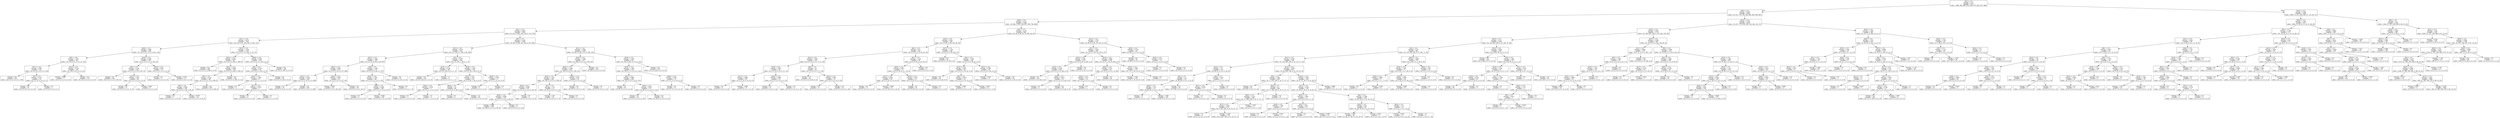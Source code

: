 digraph Tree {
node [shape=box] ;
0 [label="X[2] <= 0.5\nentropy = 3.17\nsamples = 8770\nvalue = [990, 983, 985, 979, 1000, 973, 945, 947, 968]"] ;
1 [label="X[8] <= 0.5\nentropy = 2.958\nsamples = 6384\nvalue = [0, 911, 774, 759, 362, 946, 826, 909, 897]"] ;
0 -> 1 [labeldistance=2.5, labelangle=45, headlabel="True"] ;
2 [label="X[20] <= 0.5\nentropy = 2.707\nsamples = 4384\nvalue = [0, 694, 0, 561, 194, 807, 500, 768, 860]"] ;
1 -> 2 ;
3 [label="X[1] <= 0.5\nentropy = 2.456\nsamples = 3491\nvalue = [0, 614, 0, 492, 144, 729, 0, 719, 793]"] ;
2 -> 3 ;
4 [label="X[17] <= 0.5\nentropy = 2.075\nsamples = 1551\nvalue = [0, 123, 0, 51, 124, 591, 0, 552, 110]"] ;
3 -> 4 ;
5 [label="X[23] <= 0.5\nentropy = 1.926\nsamples = 538\nvalue = [0, 123, 0, 51, 13, 0, 0, 241, 110]"] ;
4 -> 5 ;
6 [label="X[5] <= 0.5\nentropy = 1.553\nsamples = 281\nvalue = [0, 118, 0, 51, 2, 0, 0, 0, 110]"] ;
5 -> 6 ;
7 [label="X[11] <= 0.5\nentropy = 0.901\nsamples = 161\nvalue = [0, 0, 0, 51, 0, 0, 0, 0, 110]"] ;
6 -> 7 ;
8 [label="entropy = 0.0\nsamples = 109\nvalue = [0, 0, 0, 0, 0, 0, 0, 0, 109]"] ;
7 -> 8 ;
9 [label="X[3] <= 0.5\nentropy = 0.137\nsamples = 52\nvalue = [0, 0, 0, 51, 0, 0, 0, 0, 1]"] ;
7 -> 9 ;
10 [label="entropy = 0.0\nsamples = 51\nvalue = [0, 0, 0, 51, 0, 0, 0, 0, 0]"] ;
9 -> 10 ;
11 [label="entropy = 0.0\nsamples = 1\nvalue = [0, 0, 0, 0, 0, 0, 0, 0, 1]"] ;
9 -> 11 ;
12 [label="X[13] <= 0.5\nentropy = 0.122\nsamples = 120\nvalue = [0, 118, 0, 0, 2, 0, 0, 0, 0]"] ;
6 -> 12 ;
13 [label="entropy = 0.863\nsamples = 7\nvalue = [0, 5, 0, 0, 2, 0, 0, 0, 0]"] ;
12 -> 13 ;
14 [label="entropy = 0.0\nsamples = 113\nvalue = [0, 113, 0, 0, 0, 0, 0, 0, 0]"] ;
12 -> 14 ;
15 [label="X[14] <= 0.5\nentropy = 0.392\nsamples = 257\nvalue = [0, 5, 0, 0, 11, 0, 0, 241, 0]"] ;
5 -> 15 ;
16 [label="X[5] <= 0.5\nentropy = 0.145\nsamples = 242\nvalue = [0, 5, 0, 0, 0, 0, 0, 237, 0]"] ;
15 -> 16 ;
17 [label="entropy = 0.0\nsamples = 162\nvalue = [0, 0, 0, 0, 0, 0, 0, 162, 0]"] ;
16 -> 17 ;
18 [label="X[13] <= 0.5\nentropy = 0.337\nsamples = 80\nvalue = [0, 5, 0, 0, 0, 0, 0, 75, 0]"] ;
16 -> 18 ;
19 [label="entropy = 0.0\nsamples = 71\nvalue = [0, 0, 0, 0, 0, 0, 0, 71, 0]"] ;
18 -> 19 ;
20 [label="entropy = 0.991\nsamples = 9\nvalue = [0, 5, 0, 0, 0, 0, 0, 4, 0]"] ;
18 -> 20 ;
21 [label="X[15] <= 0.5\nentropy = 0.837\nsamples = 15\nvalue = [0, 0, 0, 0, 11, 0, 0, 4, 0]"] ;
15 -> 21 ;
22 [label="entropy = 0.0\nsamples = 3\nvalue = [0, 0, 0, 0, 3, 0, 0, 0, 0]"] ;
21 -> 22 ;
23 [label="entropy = 0.918\nsamples = 12\nvalue = [0, 0, 0, 0, 8, 0, 0, 4, 0]"] ;
21 -> 23 ;
24 [label="X[14] <= 0.5\nentropy = 1.326\nsamples = 1013\nvalue = [0, 0, 0, 0, 111, 591, 0, 311, 0]"] ;
4 -> 24 ;
25 [label="X[19] <= 0.5\nentropy = 0.938\nsamples = 871\nvalue = [0, 0, 0, 0, 0, 562, 0, 309, 0]"] ;
24 -> 25 ;
26 [label="entropy = 0.0\nsamples = 299\nvalue = [0, 0, 0, 0, 0, 299, 0, 0, 0]"] ;
25 -> 26 ;
27 [label="X[21] <= 0.5\nentropy = 0.995\nsamples = 572\nvalue = [0, 0, 0, 0, 0, 263, 0, 309, 0]"] ;
25 -> 27 ;
28 [label="X[6] <= 0.5\nentropy = 0.725\nsamples = 387\nvalue = [0, 0, 0, 0, 0, 78, 0, 309, 0]"] ;
27 -> 28 ;
29 [label="X[5] <= 0.5\nentropy = 0.965\nsamples = 128\nvalue = [0, 0, 0, 0, 0, 78, 0, 50, 0]"] ;
28 -> 29 ;
30 [label="entropy = 0.0\nsamples = 7\nvalue = [0, 0, 0, 0, 0, 7, 0, 0, 0]"] ;
29 -> 30 ;
31 [label="entropy = 0.978\nsamples = 121\nvalue = [0, 0, 0, 0, 0, 71, 0, 50, 0]"] ;
29 -> 31 ;
32 [label="entropy = 0.0\nsamples = 259\nvalue = [0, 0, 0, 0, 0, 0, 0, 259, 0]"] ;
28 -> 32 ;
33 [label="entropy = 0.0\nsamples = 185\nvalue = [0, 0, 0, 0, 0, 185, 0, 0, 0]"] ;
27 -> 33 ;
34 [label="X[26] <= 0.5\nentropy = 0.832\nsamples = 142\nvalue = [0, 0, 0, 0, 111, 29, 0, 2, 0]"] ;
24 -> 34 ;
35 [label="X[5] <= 0.5\nentropy = 0.745\nsamples = 34\nvalue = [0, 0, 0, 0, 3, 29, 0, 2, 0]"] ;
34 -> 35 ;
36 [label="X[19] <= 0.5\nentropy = 1.459\nsamples = 6\nvalue = [0, 0, 0, 0, 3, 1, 0, 2, 0]"] ;
35 -> 36 ;
37 [label="entropy = 0.0\nsamples = 3\nvalue = [0, 0, 0, 0, 3, 0, 0, 0, 0]"] ;
36 -> 37 ;
38 [label="X[21] <= 0.5\nentropy = 0.918\nsamples = 3\nvalue = [0, 0, 0, 0, 0, 1, 0, 2, 0]"] ;
36 -> 38 ;
39 [label="entropy = 0.0\nsamples = 2\nvalue = [0, 0, 0, 0, 0, 0, 0, 2, 0]"] ;
38 -> 39 ;
40 [label="entropy = 0.0\nsamples = 1\nvalue = [0, 0, 0, 0, 0, 1, 0, 0, 0]"] ;
38 -> 40 ;
41 [label="entropy = 0.0\nsamples = 28\nvalue = [0, 0, 0, 0, 0, 28, 0, 0, 0]"] ;
35 -> 41 ;
42 [label="entropy = 0.0\nsamples = 108\nvalue = [0, 0, 0, 0, 108, 0, 0, 0, 0]"] ;
34 -> 42 ;
43 [label="X[5] <= 0.5\nentropy = 2.162\nsamples = 1940\nvalue = [0, 491, 0, 441, 20, 138, 0, 167, 683]"] ;
3 -> 43 ;
44 [label="X[11] <= 0.5\nentropy = 1.618\nsamples = 912\nvalue = [0, 0, 0, 154, 11, 138, 0, 59, 550]"] ;
43 -> 44 ;
45 [label="X[17] <= 0.5\nentropy = 1.044\nsamples = 704\nvalue = [0, 0, 0, 0, 10, 89, 0, 58, 547]"] ;
44 -> 45 ;
46 [label="X[23] <= 0.5\nentropy = 0.627\nsamples = 527\nvalue = [0, 0, 0, 0, 10, 0, 0, 57, 460]"] ;
45 -> 46 ;
47 [label="X[12] <= 0.5\nentropy = 0.158\nsamples = 436\nvalue = [0, 0, 0, 0, 10, 0, 0, 0, 426]"] ;
46 -> 47 ;
48 [label="entropy = 0.0\nsamples = 10\nvalue = [0, 0, 0, 0, 10, 0, 0, 0, 0]"] ;
47 -> 48 ;
49 [label="entropy = 0.0\nsamples = 426\nvalue = [0, 0, 0, 0, 0, 0, 0, 0, 426]"] ;
47 -> 49 ;
50 [label="X[24] <= 0.5\nentropy = 0.953\nsamples = 91\nvalue = [0, 0, 0, 0, 0, 0, 0, 57, 34]"] ;
46 -> 50 ;
51 [label="entropy = 0.995\nsamples = 63\nvalue = [0, 0, 0, 0, 0, 0, 0, 29, 34]"] ;
50 -> 51 ;
52 [label="entropy = 0.0\nsamples = 28\nvalue = [0, 0, 0, 0, 0, 0, 0, 28, 0]"] ;
50 -> 52 ;
53 [label="X[9] <= 0.5\nentropy = 1.045\nsamples = 177\nvalue = [0, 0, 0, 0, 0, 89, 0, 1, 87]"] ;
45 -> 53 ;
54 [label="X[23] <= 0.5\nentropy = 1.043\nsamples = 161\nvalue = [0, 0, 0, 0, 0, 73, 0, 1, 87]"] ;
53 -> 54 ;
55 [label="X[26] <= 0.5\nentropy = 0.994\nsamples = 160\nvalue = [0, 0, 0, 0, 0, 73, 0, 0, 87]"] ;
54 -> 55 ;
56 [label="entropy = 0.0\nsamples = 2\nvalue = [0, 0, 0, 0, 0, 2, 0, 0, 0]"] ;
55 -> 56 ;
57 [label="entropy = 0.993\nsamples = 158\nvalue = [0, 0, 0, 0, 0, 71, 0, 0, 87]"] ;
55 -> 57 ;
58 [label="entropy = 0.0\nsamples = 1\nvalue = [0, 0, 0, 0, 0, 0, 0, 1, 0]"] ;
54 -> 58 ;
59 [label="entropy = 0.0\nsamples = 16\nvalue = [0, 0, 0, 0, 0, 16, 0, 0, 0]"] ;
53 -> 59 ;
60 [label="X[7] <= 0.5\nentropy = 0.975\nsamples = 208\nvalue = [0, 0, 0, 154, 1, 49, 0, 1, 3]"] ;
44 -> 60 ;
61 [label="X[15] <= 0.5\nentropy = 0.154\nsamples = 106\nvalue = [0, 0, 0, 104, 0, 0, 0, 1, 1]"] ;
60 -> 61 ;
62 [label="entropy = 0.0\nsamples = 104\nvalue = [0, 0, 0, 104, 0, 0, 0, 0, 0]"] ;
61 -> 62 ;
63 [label="entropy = 1.0\nsamples = 2\nvalue = [0, 0, 0, 0, 0, 0, 0, 1, 1]"] ;
61 -> 63 ;
64 [label="X[16] <= 0.5\nentropy = 1.189\nsamples = 102\nvalue = [0, 0, 0, 50, 1, 49, 0, 0, 2]"] ;
60 -> 64 ;
65 [label="X[12] <= 0.5\nentropy = 1.071\nsamples = 99\nvalue = [0, 0, 0, 49, 1, 49, 0, 0, 0]"] ;
64 -> 65 ;
66 [label="X[22] <= 0.5\nentropy = 0.918\nsamples = 3\nvalue = [0, 0, 0, 2, 1, 0, 0, 0, 0]"] ;
65 -> 66 ;
67 [label="entropy = 0.0\nsamples = 1\nvalue = [0, 0, 0, 1, 0, 0, 0, 0, 0]"] ;
66 -> 67 ;
68 [label="entropy = 1.0\nsamples = 2\nvalue = [0, 0, 0, 1, 1, 0, 0, 0, 0]"] ;
66 -> 68 ;
69 [label="X[26] <= 0.5\nentropy = 1.0\nsamples = 96\nvalue = [0, 0, 0, 47, 0, 49, 0, 0, 0]"] ;
65 -> 69 ;
70 [label="entropy = 0.0\nsamples = 2\nvalue = [0, 0, 0, 0, 0, 2, 0, 0, 0]"] ;
69 -> 70 ;
71 [label="entropy = 1.0\nsamples = 94\nvalue = [0, 0, 0, 47, 0, 47, 0, 0, 0]"] ;
69 -> 71 ;
72 [label="X[24] <= 0.5\nentropy = 0.918\nsamples = 3\nvalue = [0, 0, 0, 1, 0, 0, 0, 0, 2]"] ;
64 -> 72 ;
73 [label="entropy = 0.0\nsamples = 2\nvalue = [0, 0, 0, 0, 0, 0, 0, 0, 2]"] ;
72 -> 73 ;
74 [label="entropy = 0.0\nsamples = 1\nvalue = [0, 0, 0, 1, 0, 0, 0, 0, 0]"] ;
72 -> 74 ;
75 [label="X[11] <= 0.5\nentropy = 1.806\nsamples = 1028\nvalue = [0, 491, 0, 287, 9, 0, 0, 108, 133]"] ;
43 -> 75 ;
76 [label="X[18] <= 0.5\nentropy = 1.059\nsamples = 477\nvalue = [0, 348, 0, 0, 9, 0, 0, 108, 12]"] ;
75 -> 76 ;
77 [label="X[22] <= 0.5\nentropy = 1.399\nsamples = 259\nvalue = [0, 130, 0, 0, 9, 0, 0, 108, 12]"] ;
76 -> 77 ;
78 [label="X[14] <= 0.5\nentropy = 1.187\nsamples = 243\nvalue = [0, 126, 0, 0, 9, 0, 0, 108, 0]"] ;
77 -> 78 ;
79 [label="X[25] <= 0.5\nentropy = 0.998\nsamples = 212\nvalue = [0, 111, 0, 0, 0, 0, 0, 101, 0]"] ;
78 -> 79 ;
80 [label="X[24] <= 0.5\nentropy = 0.998\nsamples = 210\nvalue = [0, 111, 0, 0, 0, 0, 0, 99, 0]"] ;
79 -> 80 ;
81 [label="entropy = 0.998\nsamples = 208\nvalue = [0, 109, 0, 0, 0, 0, 0, 99, 0]"] ;
80 -> 81 ;
82 [label="entropy = 0.0\nsamples = 2\nvalue = [0, 2, 0, 0, 0, 0, 0, 0, 0]"] ;
80 -> 82 ;
83 [label="entropy = 0.0\nsamples = 2\nvalue = [0, 0, 0, 0, 0, 0, 0, 2, 0]"] ;
79 -> 83 ;
84 [label="X[7] <= 0.5\nentropy = 1.51\nsamples = 31\nvalue = [0, 15, 0, 0, 9, 0, 0, 7, 0]"] ;
78 -> 84 ;
85 [label="entropy = 1.55\nsamples = 28\nvalue = [0, 12, 0, 0, 9, 0, 0, 7, 0]"] ;
84 -> 85 ;
86 [label="entropy = 0.0\nsamples = 3\nvalue = [0, 3, 0, 0, 0, 0, 0, 0, 0]"] ;
84 -> 86 ;
87 [label="X[24] <= 0.5\nentropy = 0.811\nsamples = 16\nvalue = [0, 4, 0, 0, 0, 0, 0, 0, 12]"] ;
77 -> 87 ;
88 [label="entropy = 0.0\nsamples = 12\nvalue = [0, 0, 0, 0, 0, 0, 0, 0, 12]"] ;
87 -> 88 ;
89 [label="entropy = 0.0\nsamples = 4\nvalue = [0, 4, 0, 0, 0, 0, 0, 0, 0]"] ;
87 -> 89 ;
90 [label="entropy = 0.0\nsamples = 218\nvalue = [0, 218, 0, 0, 0, 0, 0, 0, 0]"] ;
76 -> 90 ;
91 [label="X[19] <= 0.5\nentropy = 1.475\nsamples = 551\nvalue = [0, 143, 0, 287, 0, 0, 0, 0, 121]"] ;
75 -> 91 ;
92 [label="X[16] <= 0.5\nentropy = 1.529\nsamples = 335\nvalue = [0, 143, 0, 71, 0, 0, 0, 0, 121]"] ;
91 -> 92 ;
93 [label="X[6] <= 0.5\nentropy = 0.996\nsamples = 262\nvalue = [0, 141, 0, 0, 0, 0, 0, 0, 121]"] ;
92 -> 93 ;
94 [label="entropy = 0.0\nsamples = 91\nvalue = [0, 91, 0, 0, 0, 0, 0, 0, 0]"] ;
93 -> 94 ;
95 [label="X[24] <= 0.5\nentropy = 0.872\nsamples = 171\nvalue = [0, 50, 0, 0, 0, 0, 0, 0, 121]"] ;
93 -> 95 ;
96 [label="entropy = 0.0\nsamples = 121\nvalue = [0, 0, 0, 0, 0, 0, 0, 0, 121]"] ;
95 -> 96 ;
97 [label="entropy = 0.0\nsamples = 50\nvalue = [0, 50, 0, 0, 0, 0, 0, 0, 0]"] ;
95 -> 97 ;
98 [label="X[26] <= 0.5\nentropy = 0.181\nsamples = 73\nvalue = [0, 2, 0, 71, 0, 0, 0, 0, 0]"] ;
92 -> 98 ;
99 [label="entropy = 0.0\nsamples = 71\nvalue = [0, 0, 0, 71, 0, 0, 0, 0, 0]"] ;
98 -> 99 ;
100 [label="entropy = 0.0\nsamples = 2\nvalue = [0, 2, 0, 0, 0, 0, 0, 0, 0]"] ;
98 -> 100 ;
101 [label="entropy = 0.0\nsamples = 216\nvalue = [0, 0, 0, 216, 0, 0, 0, 0, 0]"] ;
91 -> 101 ;
102 [label="X[5] <= 0.5\nentropy = 2.116\nsamples = 893\nvalue = [0, 80, 0, 69, 50, 78, 500, 49, 67]"] ;
2 -> 102 ;
103 [label="X[10] <= 0.5\nentropy = 2.001\nsamples = 383\nvalue = [0, 0, 0, 67, 0, 68, 182, 36, 30]"] ;
102 -> 103 ;
104 [label="X[4] <= 0.5\nentropy = 2.07\nsamples = 223\nvalue = [0, 0, 0, 67, 0, 13, 83, 30, 30]"] ;
103 -> 104 ;
105 [label="X[13] <= 0.5\nentropy = 1.853\nsamples = 143\nvalue = [0, 0, 0, 12, 0, 13, 77, 11, 30]"] ;
104 -> 105 ;
106 [label="X[16] <= 0.5\nentropy = 1.997\nsamples = 48\nvalue = [0, 0, 0, 12, 0, 13, 0, 11, 12]"] ;
105 -> 106 ;
107 [label="X[11] <= 0.5\nentropy = 0.999\nsamples = 25\nvalue = [0, 0, 0, 12, 0, 13, 0, 0, 0]"] ;
106 -> 107 ;
108 [label="entropy = 0.0\nsamples = 6\nvalue = [0, 0, 0, 0, 0, 6, 0, 0, 0]"] ;
107 -> 108 ;
109 [label="entropy = 0.949\nsamples = 19\nvalue = [0, 0, 0, 12, 0, 7, 0, 0, 0]"] ;
107 -> 109 ;
110 [label="X[23] <= 0.5\nentropy = 0.999\nsamples = 23\nvalue = [0, 0, 0, 0, 0, 0, 0, 11, 12]"] ;
106 -> 110 ;
111 [label="entropy = 0.0\nsamples = 12\nvalue = [0, 0, 0, 0, 0, 0, 0, 0, 12]"] ;
110 -> 111 ;
112 [label="entropy = 0.0\nsamples = 11\nvalue = [0, 0, 0, 0, 0, 0, 0, 11, 0]"] ;
110 -> 112 ;
113 [label="X[6] <= 0.5\nentropy = 0.7\nsamples = 95\nvalue = [0, 0, 0, 0, 0, 0, 77, 0, 18]"] ;
105 -> 113 ;
114 [label="entropy = 0.0\nsamples = 64\nvalue = [0, 0, 0, 0, 0, 0, 64, 0, 0]"] ;
113 -> 114 ;
115 [label="X[23] <= 0.5\nentropy = 0.981\nsamples = 31\nvalue = [0, 0, 0, 0, 0, 0, 13, 0, 18]"] ;
113 -> 115 ;
116 [label="entropy = 0.0\nsamples = 13\nvalue = [0, 0, 0, 0, 0, 0, 13, 0, 0]"] ;
115 -> 116 ;
117 [label="entropy = 0.0\nsamples = 18\nvalue = [0, 0, 0, 0, 0, 0, 0, 0, 18]"] ;
115 -> 117 ;
118 [label="X[1] <= 0.5\nentropy = 1.144\nsamples = 80\nvalue = [0, 0, 0, 55, 0, 0, 6, 19, 0]"] ;
104 -> 118 ;
119 [label="X[25] <= 0.5\nentropy = 0.913\nsamples = 75\nvalue = [0, 0, 0, 55, 0, 0, 1, 19, 0]"] ;
118 -> 119 ;
120 [label="X[17] <= 0.5\nentropy = 0.936\nsamples = 54\nvalue = [0, 0, 0, 35, 0, 0, 0, 19, 0]"] ;
119 -> 120 ;
121 [label="entropy = 0.0\nsamples = 13\nvalue = [0, 0, 0, 13, 0, 0, 0, 0, 0]"] ;
120 -> 121 ;
122 [label="entropy = 0.996\nsamples = 41\nvalue = [0, 0, 0, 22, 0, 0, 0, 19, 0]"] ;
120 -> 122 ;
123 [label="X[14] <= 0.5\nentropy = 0.276\nsamples = 21\nvalue = [0, 0, 0, 20, 0, 0, 1, 0, 0]"] ;
119 -> 123 ;
124 [label="entropy = 0.0\nsamples = 20\nvalue = [0, 0, 0, 20, 0, 0, 0, 0, 0]"] ;
123 -> 124 ;
125 [label="entropy = 0.0\nsamples = 1\nvalue = [0, 0, 0, 0, 0, 0, 1, 0, 0]"] ;
123 -> 125 ;
126 [label="entropy = 0.0\nsamples = 5\nvalue = [0, 0, 0, 0, 0, 0, 5, 0, 0]"] ;
118 -> 126 ;
127 [label="X[17] <= 0.5\nentropy = 1.136\nsamples = 160\nvalue = [0, 0, 0, 0, 0, 55, 99, 6, 0]"] ;
103 -> 127 ;
128 [label="entropy = 0.0\nsamples = 58\nvalue = [0, 0, 0, 0, 0, 0, 58, 0, 0]"] ;
127 -> 128 ;
129 [label="X[4] <= 0.5\nentropy = 1.249\nsamples = 102\nvalue = [0, 0, 0, 0, 0, 55, 41, 6, 0]"] ;
127 -> 129 ;
130 [label="X[13] <= 0.5\nentropy = 0.901\nsamples = 60\nvalue = [0, 0, 0, 0, 0, 19, 41, 0, 0]"] ;
129 -> 130 ;
131 [label="entropy = 0.0\nsamples = 28\nvalue = [0, 0, 0, 0, 0, 0, 28, 0, 0]"] ;
130 -> 131 ;
132 [label="X[6] <= 0.5\nentropy = 0.974\nsamples = 32\nvalue = [0, 0, 0, 0, 0, 19, 13, 0, 0]"] ;
130 -> 132 ;
133 [label="entropy = 0.994\nsamples = 11\nvalue = [0, 0, 0, 0, 0, 5, 6, 0, 0]"] ;
132 -> 133 ;
134 [label="entropy = 0.918\nsamples = 21\nvalue = [0, 0, 0, 0, 0, 14, 7, 0, 0]"] ;
132 -> 134 ;
135 [label="X[21] <= 0.5\nentropy = 0.592\nsamples = 42\nvalue = [0, 0, 0, 0, 0, 36, 0, 6, 0]"] ;
129 -> 135 ;
136 [label="entropy = 0.937\nsamples = 17\nvalue = [0, 0, 0, 0, 0, 11, 0, 6, 0]"] ;
135 -> 136 ;
137 [label="entropy = 0.0\nsamples = 25\nvalue = [0, 0, 0, 0, 0, 25, 0, 0, 0]"] ;
135 -> 137 ;
138 [label="X[12] <= 0.5\nentropy = 1.725\nsamples = 510\nvalue = [0, 80, 0, 2, 50, 10, 318, 13, 37]"] ;
102 -> 138 ;
139 [label="X[1] <= 0.5\nentropy = 1.295\nsamples = 430\nvalue = [0, 14, 0, 1, 50, 10, 318, 0, 37]"] ;
138 -> 139 ;
140 [label="X[16] <= 0.5\nentropy = 0.381\nsamples = 270\nvalue = [0, 0, 0, 0, 20, 0, 250, 0, 0]"] ;
139 -> 140 ;
141 [label="X[14] <= 0.5\nentropy = 0.139\nsamples = 255\nvalue = [0, 0, 0, 0, 5, 0, 250, 0, 0]"] ;
140 -> 141 ;
142 [label="entropy = 0.0\nsamples = 222\nvalue = [0, 0, 0, 0, 0, 0, 222, 0, 0]"] ;
141 -> 142 ;
143 [label="X[25] <= 0.5\nentropy = 0.614\nsamples = 33\nvalue = [0, 0, 0, 0, 5, 0, 28, 0, 0]"] ;
141 -> 143 ;
144 [label="entropy = 0.0\nsamples = 5\nvalue = [0, 0, 0, 0, 5, 0, 0, 0, 0]"] ;
143 -> 144 ;
145 [label="entropy = 0.0\nsamples = 28\nvalue = [0, 0, 0, 0, 0, 0, 28, 0, 0]"] ;
143 -> 145 ;
146 [label="entropy = 0.0\nsamples = 15\nvalue = [0, 0, 0, 0, 15, 0, 0, 0, 0]"] ;
140 -> 146 ;
147 [label="X[14] <= 0.5\nentropy = 2.069\nsamples = 160\nvalue = [0, 14, 0, 1, 30, 10, 68, 0, 37]"] ;
139 -> 147 ;
148 [label="X[26] <= 0.5\nentropy = 1.031\nsamples = 43\nvalue = [0, 13, 0, 0, 0, 0, 1, 0, 29]"] ;
147 -> 148 ;
149 [label="X[22] <= 0.5\nentropy = 0.371\nsamples = 14\nvalue = [0, 13, 0, 0, 0, 0, 1, 0, 0]"] ;
148 -> 149 ;
150 [label="entropy = 0.0\nsamples = 1\nvalue = [0, 0, 0, 0, 0, 0, 1, 0, 0]"] ;
149 -> 150 ;
151 [label="entropy = 0.0\nsamples = 13\nvalue = [0, 13, 0, 0, 0, 0, 0, 0, 0]"] ;
149 -> 151 ;
152 [label="entropy = 0.0\nsamples = 29\nvalue = [0, 0, 0, 0, 0, 0, 0, 0, 29]"] ;
148 -> 152 ;
153 [label="X[15] <= 0.5\nentropy = 1.649\nsamples = 117\nvalue = [0, 1, 0, 1, 30, 10, 67, 0, 8]"] ;
147 -> 153 ;
154 [label="entropy = 1.592\nsamples = 116\nvalue = [0, 0, 0, 1, 30, 10, 67, 0, 8]"] ;
153 -> 154 ;
155 [label="entropy = 0.0\nsamples = 1\nvalue = [0, 1, 0, 0, 0, 0, 0, 0, 0]"] ;
153 -> 155 ;
156 [label="X[25] <= 0.5\nentropy = 0.734\nsamples = 80\nvalue = [0, 66, 0, 1, 0, 0, 0, 13, 0]"] ;
138 -> 156 ;
157 [label="entropy = 0.0\nsamples = 66\nvalue = [0, 66, 0, 0, 0, 0, 0, 0, 0]"] ;
156 -> 157 ;
158 [label="X[10] <= 0.5\nentropy = 0.371\nsamples = 14\nvalue = [0, 0, 0, 1, 0, 0, 0, 13, 0]"] ;
156 -> 158 ;
159 [label="entropy = 0.0\nsamples = 1\nvalue = [0, 0, 0, 1, 0, 0, 0, 0, 0]"] ;
158 -> 159 ;
160 [label="entropy = 0.0\nsamples = 13\nvalue = [0, 0, 0, 0, 0, 0, 0, 13, 0]"] ;
158 -> 160 ;
161 [label="X[14] <= 0.5\nentropy = 2.578\nsamples = 2000\nvalue = [0, 217, 774, 198, 168, 139, 326, 141, 37]"] ;
1 -> 161 ;
162 [label="X[10] <= 0.5\nentropy = 2.391\nsamples = 1715\nvalue = [0, 198, 697, 190, 0, 135, 320, 139, 36]"] ;
161 -> 162 ;
163 [label="X[19] <= 0.5\nentropy = 2.117\nsamples = 1226\nvalue = [0, 122, 623, 190, 0, 19, 162, 74, 36]"] ;
162 -> 163 ;
164 [label="X[3] <= 0.5\nentropy = 2.39\nsamples = 861\nvalue = [0, 118, 320, 140, 0, 15, 162, 71, 35]"] ;
163 -> 164 ;
165 [label="X[11] <= 0.5\nentropy = 2.316\nsamples = 766\nvalue = [0, 118, 300, 138, 0, 14, 113, 71, 12]"] ;
164 -> 165 ;
166 [label="X[13] <= 0.5\nentropy = 1.77\nsamples = 154\nvalue = [0, 60, 61, 0, 0, 0, 3, 24, 6]"] ;
165 -> 166 ;
167 [label="X[4] <= 0.5\nentropy = 1.5\nsamples = 137\nvalue = [0, 60, 60, 0, 0, 0, 3, 14, 0]"] ;
166 -> 167 ;
168 [label="X[26] <= 0.5\nentropy = 1.52\nsamples = 111\nvalue = [0, 60, 34, 0, 0, 0, 3, 14, 0]"] ;
167 -> 168 ;
169 [label="entropy = 1.0\nsamples = 2\nvalue = [0, 0, 1, 0, 0, 0, 0, 1, 0]"] ;
168 -> 169 ;
170 [label="entropy = 1.505\nsamples = 109\nvalue = [0, 60, 33, 0, 0, 0, 3, 13, 0]"] ;
168 -> 170 ;
171 [label="entropy = 0.0\nsamples = 26\nvalue = [0, 0, 26, 0, 0, 0, 0, 0, 0]"] ;
167 -> 171 ;
172 [label="X[5] <= 0.5\nentropy = 1.221\nsamples = 17\nvalue = [0, 0, 1, 0, 0, 0, 0, 10, 6]"] ;
166 -> 172 ;
173 [label="X[17] <= 0.5\nentropy = 0.439\nsamples = 11\nvalue = [0, 0, 1, 0, 0, 0, 0, 10, 0]"] ;
172 -> 173 ;
174 [label="entropy = 1.0\nsamples = 2\nvalue = [0, 0, 1, 0, 0, 0, 0, 1, 0]"] ;
173 -> 174 ;
175 [label="entropy = 0.0\nsamples = 9\nvalue = [0, 0, 0, 0, 0, 0, 0, 9, 0]"] ;
173 -> 175 ;
176 [label="entropy = 0.0\nsamples = 6\nvalue = [0, 0, 0, 0, 0, 0, 0, 0, 6]"] ;
172 -> 176 ;
177 [label="X[13] <= 0.5\nentropy = 2.256\nsamples = 612\nvalue = [0, 58, 239, 138, 0, 14, 110, 47, 6]"] ;
165 -> 177 ;
178 [label="X[5] <= 0.5\nentropy = 1.991\nsamples = 450\nvalue = [0, 11, 212, 108, 0, 14, 77, 27, 1]"] ;
177 -> 178 ;
179 [label="entropy = 0.0\nsamples = 54\nvalue = [0, 0, 54, 0, 0, 0, 0, 0, 0]"] ;
178 -> 179 ;
180 [label="X[22] <= 0.5\nentropy = 2.1\nsamples = 396\nvalue = [0, 11, 158, 108, 0, 14, 77, 27, 1]"] ;
178 -> 180 ;
181 [label="X[25] <= 0.5\nentropy = 2.123\nsamples = 384\nvalue = [0, 11, 146, 108, 0, 14, 77, 27, 1]"] ;
180 -> 181 ;
182 [label="X[17] <= 0.5\nentropy = 2.109\nsamples = 378\nvalue = [0, 9, 145, 106, 0, 14, 76, 27, 1]"] ;
181 -> 182 ;
183 [label="entropy = 0.0\nsamples = 2\nvalue = [0, 0, 0, 0, 0, 0, 2, 0, 0]"] ;
182 -> 183 ;
184 [label="entropy = 2.108\nsamples = 376\nvalue = [0, 9, 145, 106, 0, 14, 74, 27, 1]"] ;
182 -> 184 ;
185 [label="entropy = 1.918\nsamples = 6\nvalue = [0, 2, 1, 2, 0, 0, 1, 0, 0]"] ;
181 -> 185 ;
186 [label="entropy = 0.0\nsamples = 12\nvalue = [0, 0, 12, 0, 0, 0, 0, 0, 0]"] ;
180 -> 186 ;
187 [label="X[22] <= 0.5\nentropy = 2.394\nsamples = 162\nvalue = [0, 47, 27, 30, 0, 0, 33, 20, 5]"] ;
177 -> 187 ;
188 [label="X[17] <= 0.5\nentropy = 2.441\nsamples = 129\nvalue = [0, 29, 27, 30, 0, 0, 18, 20, 5]"] ;
187 -> 188 ;
189 [label="X[20] <= 0.5\nentropy = 1.664\nsamples = 21\nvalue = [0, 0, 8, 9, 0, 0, 0, 1, 3]"] ;
188 -> 189 ;
190 [label="X[24] <= 0.5\nentropy = 1.459\nsamples = 6\nvalue = [0, 0, 2, 0, 0, 0, 0, 1, 3]"] ;
189 -> 190 ;
191 [label="entropy = 0.0\nsamples = 3\nvalue = [0, 0, 0, 0, 0, 0, 0, 0, 3]"] ;
190 -> 191 ;
192 [label="entropy = 0.918\nsamples = 3\nvalue = [0, 0, 2, 0, 0, 0, 0, 1, 0]"] ;
190 -> 192 ;
193 [label="X[5] <= 0.5\nentropy = 0.971\nsamples = 15\nvalue = [0, 0, 6, 9, 0, 0, 0, 0, 0]"] ;
189 -> 193 ;
194 [label="entropy = 0.0\nsamples = 1\nvalue = [0, 0, 0, 1, 0, 0, 0, 0, 0]"] ;
193 -> 194 ;
195 [label="entropy = 0.985\nsamples = 14\nvalue = [0, 0, 6, 8, 0, 0, 0, 0, 0]"] ;
193 -> 195 ;
196 [label="X[4] <= 0.5\nentropy = 2.388\nsamples = 108\nvalue = [0, 29, 19, 21, 0, 0, 18, 19, 2]"] ;
188 -> 196 ;
197 [label="X[25] <= 0.5\nentropy = 2.34\nsamples = 95\nvalue = [0, 29, 19, 20, 0, 0, 15, 10, 2]"] ;
196 -> 197 ;
198 [label="entropy = 2.335\nsamples = 92\nvalue = [0, 29, 17, 20, 0, 0, 14, 10, 2]"] ;
197 -> 198 ;
199 [label="entropy = 0.918\nsamples = 3\nvalue = [0, 0, 2, 0, 0, 0, 1, 0, 0]"] ;
197 -> 199 ;
200 [label="X[24] <= 0.5\nentropy = 1.14\nsamples = 13\nvalue = [0, 0, 0, 1, 0, 0, 3, 9, 0]"] ;
196 -> 200 ;
201 [label="entropy = 0.845\nsamples = 11\nvalue = [0, 0, 0, 0, 0, 0, 3, 8, 0]"] ;
200 -> 201 ;
202 [label="entropy = 1.0\nsamples = 2\nvalue = [0, 0, 0, 1, 0, 0, 0, 1, 0]"] ;
200 -> 202 ;
203 [label="entropy = 0.994\nsamples = 33\nvalue = [0, 18, 0, 0, 0, 0, 15, 0, 0]"] ;
187 -> 203 ;
204 [label="X[23] <= 0.5\nentropy = 1.648\nsamples = 95\nvalue = [0, 0, 20, 2, 0, 1, 49, 0, 23]"] ;
164 -> 204 ;
205 [label="X[16] <= 0.5\nentropy = 1.057\nsamples = 71\nvalue = [0, 0, 20, 1, 0, 1, 49, 0, 0]"] ;
204 -> 205 ;
206 [label="X[26] <= 0.5\nentropy = 0.986\nsamples = 9\nvalue = [0, 0, 0, 1, 0, 1, 7, 0, 0]"] ;
205 -> 206 ;
207 [label="entropy = 0.0\nsamples = 1\nvalue = [0, 0, 0, 0, 0, 1, 0, 0, 0]"] ;
206 -> 207 ;
208 [label="entropy = 0.544\nsamples = 8\nvalue = [0, 0, 0, 1, 0, 0, 7, 0, 0]"] ;
206 -> 208 ;
209 [label="X[24] <= 0.5\nentropy = 0.907\nsamples = 62\nvalue = [0, 0, 20, 0, 0, 0, 42, 0, 0]"] ;
205 -> 209 ;
210 [label="entropy = 0.895\nsamples = 61\nvalue = [0, 0, 19, 0, 0, 0, 42, 0, 0]"] ;
209 -> 210 ;
211 [label="entropy = 0.0\nsamples = 1\nvalue = [0, 0, 1, 0, 0, 0, 0, 0, 0]"] ;
209 -> 211 ;
212 [label="X[26] <= 0.5\nentropy = 0.25\nsamples = 24\nvalue = [0, 0, 0, 1, 0, 0, 0, 0, 23]"] ;
204 -> 212 ;
213 [label="entropy = 0.0\nsamples = 1\nvalue = [0, 0, 0, 1, 0, 0, 0, 0, 0]"] ;
212 -> 213 ;
214 [label="entropy = 0.0\nsamples = 23\nvalue = [0, 0, 0, 0, 0, 0, 0, 0, 23]"] ;
212 -> 214 ;
215 [label="X[12] <= 0.5\nentropy = 0.839\nsamples = 365\nvalue = [0, 4, 303, 50, 0, 4, 0, 3, 1]"] ;
163 -> 215 ;
216 [label="entropy = 0.0\nsamples = 258\nvalue = [0, 0, 258, 0, 0, 0, 0, 0, 0]"] ;
215 -> 216 ;
217 [label="X[4] <= 0.5\nentropy = 1.601\nsamples = 107\nvalue = [0, 4, 45, 50, 0, 4, 0, 3, 1]"] ;
215 -> 217 ;
218 [label="X[16] <= 0.5\nentropy = 1.018\nsamples = 61\nvalue = [0, 4, 0, 50, 0, 3, 0, 3, 1]"] ;
217 -> 218 ;
219 [label="X[22] <= 0.5\nentropy = 0.314\nsamples = 53\nvalue = [0, 0, 0, 50, 0, 3, 0, 0, 0]"] ;
218 -> 219 ;
220 [label="entropy = 0.0\nsamples = 50\nvalue = [0, 0, 0, 50, 0, 0, 0, 0, 0]"] ;
219 -> 220 ;
221 [label="entropy = 0.0\nsamples = 3\nvalue = [0, 0, 0, 0, 0, 3, 0, 0, 0]"] ;
219 -> 221 ;
222 [label="X[1] <= 0.5\nentropy = 1.406\nsamples = 8\nvalue = [0, 4, 0, 0, 0, 0, 0, 3, 1]"] ;
218 -> 222 ;
223 [label="entropy = 0.0\nsamples = 3\nvalue = [0, 3, 0, 0, 0, 0, 0, 0, 0]"] ;
222 -> 223 ;
224 [label="X[22] <= 0.5\nentropy = 1.371\nsamples = 5\nvalue = [0, 1, 0, 0, 0, 0, 0, 3, 1]"] ;
222 -> 224 ;
225 [label="X[5] <= 0.5\nentropy = 0.811\nsamples = 4\nvalue = [0, 1, 0, 0, 0, 0, 0, 3, 0]"] ;
224 -> 225 ;
226 [label="entropy = 0.0\nsamples = 1\nvalue = [0, 0, 0, 0, 0, 0, 0, 1, 0]"] ;
225 -> 226 ;
227 [label="entropy = 0.918\nsamples = 3\nvalue = [0, 1, 0, 0, 0, 0, 0, 2, 0]"] ;
225 -> 227 ;
228 [label="entropy = 0.0\nsamples = 1\nvalue = [0, 0, 0, 0, 0, 0, 0, 0, 1]"] ;
224 -> 228 ;
229 [label="X[1] <= 0.5\nentropy = 0.151\nsamples = 46\nvalue = [0, 0, 45, 0, 0, 1, 0, 0, 0]"] ;
217 -> 229 ;
230 [label="entropy = 0.0\nsamples = 1\nvalue = [0, 0, 0, 0, 0, 1, 0, 0, 0]"] ;
229 -> 230 ;
231 [label="entropy = 0.0\nsamples = 45\nvalue = [0, 0, 45, 0, 0, 0, 0, 0, 0]"] ;
229 -> 231 ;
232 [label="X[13] <= 0.5\nentropy = 2.236\nsamples = 489\nvalue = [0, 76, 74, 0, 0, 116, 158, 65, 0]"] ;
162 -> 232 ;
233 [label="X[1] <= 0.5\nentropy = 0.598\nsamples = 176\nvalue = [0, 6, 11, 0, 0, 0, 158, 1, 0]"] ;
232 -> 233 ;
234 [label="X[5] <= 0.5\nentropy = 1.687\nsamples = 30\nvalue = [0, 6, 11, 0, 0, 0, 12, 1, 0]"] ;
233 -> 234 ;
235 [label="X[15] <= 0.5\nentropy = 1.207\nsamples = 24\nvalue = [0, 0, 11, 0, 0, 0, 12, 1, 0]"] ;
234 -> 235 ;
236 [label="X[22] <= 0.5\nentropy = 0.999\nsamples = 23\nvalue = [0, 0, 11, 0, 0, 0, 12, 0, 0]"] ;
235 -> 236 ;
237 [label="entropy = 0.994\nsamples = 22\nvalue = [0, 0, 10, 0, 0, 0, 12, 0, 0]"] ;
236 -> 237 ;
238 [label="entropy = 0.0\nsamples = 1\nvalue = [0, 0, 1, 0, 0, 0, 0, 0, 0]"] ;
236 -> 238 ;
239 [label="entropy = 0.0\nsamples = 1\nvalue = [0, 0, 0, 0, 0, 0, 0, 1, 0]"] ;
235 -> 239 ;
240 [label="entropy = 0.0\nsamples = 6\nvalue = [0, 6, 0, 0, 0, 0, 0, 0, 0]"] ;
234 -> 240 ;
241 [label="entropy = 0.0\nsamples = 146\nvalue = [0, 0, 0, 0, 0, 0, 146, 0, 0]"] ;
233 -> 241 ;
242 [label="X[5] <= 0.5\nentropy = 1.948\nsamples = 313\nvalue = [0, 70, 63, 0, 0, 116, 0, 64, 0]"] ;
232 -> 242 ;
243 [label="X[21] <= 0.5\nentropy = 1.089\nsamples = 108\nvalue = [0, 0, 43, 0, 0, 2, 0, 63, 0]"] ;
242 -> 243 ;
244 [label="X[17] <= 0.5\nentropy = 0.116\nsamples = 64\nvalue = [0, 0, 0, 0, 0, 1, 0, 63, 0]"] ;
243 -> 244 ;
245 [label="entropy = 0.0\nsamples = 61\nvalue = [0, 0, 0, 0, 0, 0, 0, 61, 0]"] ;
244 -> 245 ;
246 [label="entropy = 0.918\nsamples = 3\nvalue = [0, 0, 0, 0, 0, 1, 0, 2, 0]"] ;
244 -> 246 ;
247 [label="X[20] <= 0.5\nentropy = 0.156\nsamples = 44\nvalue = [0, 0, 43, 0, 0, 1, 0, 0, 0]"] ;
243 -> 247 ;
248 [label="entropy = 0.0\nsamples = 43\nvalue = [0, 0, 43, 0, 0, 0, 0, 0, 0]"] ;
247 -> 248 ;
249 [label="entropy = 0.0\nsamples = 1\nvalue = [0, 0, 0, 0, 0, 1, 0, 0, 0]"] ;
247 -> 249 ;
250 [label="X[18] <= 0.5\nentropy = 1.365\nsamples = 205\nvalue = [0, 70, 20, 0, 0, 114, 0, 1, 0]"] ;
242 -> 250 ;
251 [label="X[22] <= 0.5\nentropy = 1.153\nsamples = 156\nvalue = [0, 25, 20, 0, 0, 111, 0, 0, 0]"] ;
250 -> 251 ;
252 [label="X[15] <= 0.5\nentropy = 0.962\nsamples = 142\nvalue = [0, 11, 20, 0, 0, 111, 0, 0, 0]"] ;
251 -> 252 ;
253 [label="X[26] <= 0.5\nentropy = 0.92\nsamples = 139\nvalue = [0, 11, 17, 0, 0, 111, 0, 0, 0]"] ;
252 -> 253 ;
254 [label="entropy = 0.0\nsamples = 2\nvalue = [0, 0, 0, 0, 0, 2, 0, 0, 0]"] ;
253 -> 254 ;
255 [label="entropy = 0.928\nsamples = 137\nvalue = [0, 11, 17, 0, 0, 109, 0, 0, 0]"] ;
253 -> 255 ;
256 [label="entropy = 0.0\nsamples = 3\nvalue = [0, 0, 3, 0, 0, 0, 0, 0, 0]"] ;
252 -> 256 ;
257 [label="entropy = 0.0\nsamples = 14\nvalue = [0, 14, 0, 0, 0, 0, 0, 0, 0]"] ;
251 -> 257 ;
258 [label="X[22] <= 0.5\nentropy = 0.474\nsamples = 49\nvalue = [0, 45, 0, 0, 0, 3, 0, 1, 0]"] ;
250 -> 258 ;
259 [label="X[26] <= 0.5\nentropy = 0.645\nsamples = 32\nvalue = [0, 28, 0, 0, 0, 3, 0, 1, 0]"] ;
258 -> 259 ;
260 [label="entropy = 0.0\nsamples = 1\nvalue = [0, 1, 0, 0, 0, 0, 0, 0, 0]"] ;
259 -> 260 ;
261 [label="entropy = 0.659\nsamples = 31\nvalue = [0, 27, 0, 0, 0, 3, 0, 1, 0]"] ;
259 -> 261 ;
262 [label="entropy = 0.0\nsamples = 17\nvalue = [0, 17, 0, 0, 0, 0, 0, 0, 0]"] ;
258 -> 262 ;
263 [label="X[18] <= 0.5\nentropy = 1.647\nsamples = 285\nvalue = [0, 19, 77, 8, 168, 4, 6, 2, 1]"] ;
161 -> 263 ;
264 [label="X[26] <= 0.5\nentropy = 1.511\nsamples = 219\nvalue = [0, 18, 31, 8, 152, 1, 6, 2, 1]"] ;
263 -> 264 ;
265 [label="X[19] <= 0.5\nentropy = 2.041\nsamples = 40\nvalue = [0, 2, 22, 5, 2, 1, 6, 2, 0]"] ;
264 -> 265 ;
266 [label="X[1] <= 0.5\nentropy = 1.742\nsamples = 34\nvalue = [0, 2, 21, 0, 2, 1, 6, 2, 0]"] ;
265 -> 266 ;
267 [label="X[16] <= 0.5\nentropy = 0.65\nsamples = 6\nvalue = [0, 0, 1, 0, 0, 0, 5, 0, 0]"] ;
266 -> 267 ;
268 [label="entropy = 0.0\nsamples = 5\nvalue = [0, 0, 0, 0, 0, 0, 5, 0, 0]"] ;
267 -> 268 ;
269 [label="entropy = 0.0\nsamples = 1\nvalue = [0, 0, 1, 0, 0, 0, 0, 0, 0]"] ;
267 -> 269 ;
270 [label="entropy = 1.506\nsamples = 28\nvalue = [0, 2, 20, 0, 2, 1, 1, 2, 0]"] ;
266 -> 270 ;
271 [label="X[24] <= 0.5\nentropy = 0.65\nsamples = 6\nvalue = [0, 0, 1, 5, 0, 0, 0, 0, 0]"] ;
265 -> 271 ;
272 [label="entropy = 0.0\nsamples = 1\nvalue = [0, 0, 1, 0, 0, 0, 0, 0, 0]"] ;
271 -> 272 ;
273 [label="entropy = 0.0\nsamples = 5\nvalue = [0, 0, 0, 5, 0, 0, 0, 0, 0]"] ;
271 -> 273 ;
274 [label="X[15] <= 0.5\nentropy = 0.883\nsamples = 179\nvalue = [0, 16, 9, 3, 150, 0, 0, 0, 1]"] ;
264 -> 274 ;
275 [label="X[9] <= 0.5\nentropy = 0.739\nsamples = 173\nvalue = [0, 16, 4, 2, 150, 0, 0, 0, 1]"] ;
274 -> 275 ;
276 [label="X[17] <= 0.5\nentropy = 0.37\nsamples = 125\nvalue = [0, 2, 1, 2, 119, 0, 0, 0, 1]"] ;
275 -> 276 ;
277 [label="X[11] <= 0.5\nentropy = 1.0\nsamples = 4\nvalue = [0, 2, 0, 0, 2, 0, 0, 0, 0]"] ;
276 -> 277 ;
278 [label="entropy = 0.0\nsamples = 1\nvalue = [0, 0, 0, 0, 1, 0, 0, 0, 0]"] ;
277 -> 278 ;
279 [label="entropy = 0.918\nsamples = 3\nvalue = [0, 2, 0, 0, 1, 0, 0, 0, 0]"] ;
277 -> 279 ;
280 [label="X[3] <= 0.5\nentropy = 0.259\nsamples = 121\nvalue = [0, 0, 1, 2, 117, 0, 0, 0, 1]"] ;
276 -> 280 ;
281 [label="X[21] <= 0.5\nentropy = 0.142\nsamples = 117\nvalue = [0, 0, 1, 0, 115, 0, 0, 0, 1]"] ;
280 -> 281 ;
282 [label="entropy = 0.0\nsamples = 109\nvalue = [0, 0, 0, 0, 109, 0, 0, 0, 0]"] ;
281 -> 282 ;
283 [label="entropy = 1.061\nsamples = 8\nvalue = [0, 0, 1, 0, 6, 0, 0, 0, 1]"] ;
281 -> 283 ;
284 [label="entropy = 1.0\nsamples = 4\nvalue = [0, 0, 0, 2, 2, 0, 0, 0, 0]"] ;
280 -> 284 ;
285 [label="entropy = 1.176\nsamples = 48\nvalue = [0, 14, 3, 0, 31, 0, 0, 0, 0]"] ;
275 -> 285 ;
286 [label="entropy = 0.65\nsamples = 6\nvalue = [0, 0, 5, 1, 0, 0, 0, 0, 0]"] ;
274 -> 286 ;
287 [label="X[25] <= 0.5\nentropy = 1.153\nsamples = 66\nvalue = [0, 1, 46, 0, 16, 3, 0, 0, 0]"] ;
263 -> 287 ;
288 [label="X[5] <= 0.5\nentropy = 1.137\nsamples = 60\nvalue = [0, 1, 43, 0, 13, 3, 0, 0, 0]"] ;
287 -> 288 ;
289 [label="entropy = 0.0\nsamples = 2\nvalue = [0, 0, 2, 0, 0, 0, 0, 0, 0]"] ;
288 -> 289 ;
290 [label="entropy = 1.159\nsamples = 58\nvalue = [0, 1, 41, 0, 13, 3, 0, 0, 0]"] ;
288 -> 290 ;
291 [label="X[22] <= 0.5\nentropy = 1.0\nsamples = 6\nvalue = [0, 0, 3, 0, 3, 0, 0, 0, 0]"] ;
287 -> 291 ;
292 [label="entropy = 0.0\nsamples = 3\nvalue = [0, 0, 0, 0, 3, 0, 0, 0, 0]"] ;
291 -> 292 ;
293 [label="entropy = 0.0\nsamples = 3\nvalue = [0, 0, 3, 0, 0, 0, 0, 0, 0]"] ;
291 -> 293 ;
294 [label="X[14] <= 0.5\nentropy = 2.349\nsamples = 2386\nvalue = [990, 72, 211, 220, 638, 27, 119, 38, 71]"] ;
0 -> 294 [labeldistance=2.5, labelangle=-45, headlabel="False"] ;
295 [label="X[26] <= 0.5\nentropy = 1.544\nsamples = 851\nvalue = [628, 51, 44, 21, 0, 18, 31, 28, 30]"] ;
294 -> 295 ;
296 [label="X[5] <= 0.5\nentropy = 2.746\nsamples = 171\nvalue = [31, 34, 28, 18, 0, 16, 16, 28, 0]"] ;
295 -> 296 ;
297 [label="X[11] <= 0.5\nentropy = 2.402\nsamples = 98\nvalue = [27, 0, 25, 8, 0, 6, 13, 19, 0]"] ;
296 -> 297 ;
298 [label="X[8] <= 0.5\nentropy = 2.037\nsamples = 80\nvalue = [27, 0, 25, 0, 0, 2, 12, 14, 0]"] ;
297 -> 298 ;
299 [label="X[23] <= 0.5\nentropy = 1.51\nsamples = 36\nvalue = [21, 0, 0, 0, 0, 1, 6, 8, 0]"] ;
298 -> 299 ;
300 [label="X[25] <= 0.5\nentropy = 1.021\nsamples = 25\nvalue = [18, 0, 0, 0, 0, 1, 6, 0, 0]"] ;
299 -> 300 ;
301 [label="X[20] <= 0.5\nentropy = 0.469\nsamples = 20\nvalue = [18, 0, 0, 0, 0, 0, 2, 0, 0]"] ;
300 -> 301 ;
302 [label="entropy = 0.0\nsamples = 14\nvalue = [14, 0, 0, 0, 0, 0, 0, 0, 0]"] ;
301 -> 302 ;
303 [label="entropy = 0.918\nsamples = 6\nvalue = [4, 0, 0, 0, 0, 0, 2, 0, 0]"] ;
301 -> 303 ;
304 [label="X[20] <= 0.5\nentropy = 0.722\nsamples = 5\nvalue = [0, 0, 0, 0, 0, 1, 4, 0, 0]"] ;
300 -> 304 ;
305 [label="entropy = 0.0\nsamples = 1\nvalue = [0, 0, 0, 0, 0, 1, 0, 0, 0]"] ;
304 -> 305 ;
306 [label="entropy = 0.0\nsamples = 4\nvalue = [0, 0, 0, 0, 0, 0, 4, 0, 0]"] ;
304 -> 306 ;
307 [label="X[4] <= 0.5\nentropy = 0.845\nsamples = 11\nvalue = [3, 0, 0, 0, 0, 0, 0, 8, 0]"] ;
299 -> 307 ;
308 [label="entropy = 0.0\nsamples = 7\nvalue = [0, 0, 0, 0, 0, 0, 0, 7, 0]"] ;
307 -> 308 ;
309 [label="X[6] <= 0.5\nentropy = 0.811\nsamples = 4\nvalue = [3, 0, 0, 0, 0, 0, 0, 1, 0]"] ;
307 -> 309 ;
310 [label="entropy = 0.0\nsamples = 3\nvalue = [3, 0, 0, 0, 0, 0, 0, 0, 0]"] ;
309 -> 310 ;
311 [label="entropy = 0.0\nsamples = 1\nvalue = [0, 0, 0, 0, 0, 0, 0, 1, 0]"] ;
309 -> 311 ;
312 [label="X[9] <= 0.5\nentropy = 1.763\nsamples = 44\nvalue = [6, 0, 25, 0, 0, 1, 6, 6, 0]"] ;
298 -> 312 ;
313 [label="X[19] <= 0.5\nentropy = 1.248\nsamples = 16\nvalue = [6, 0, 9, 0, 0, 1, 0, 0, 0]"] ;
312 -> 313 ;
314 [label="X[23] <= 0.5\nentropy = 0.469\nsamples = 10\nvalue = [0, 0, 9, 0, 0, 1, 0, 0, 0]"] ;
313 -> 314 ;
315 [label="entropy = 0.0\nsamples = 6\nvalue = [0, 0, 6, 0, 0, 0, 0, 0, 0]"] ;
314 -> 315 ;
316 [label="entropy = 0.811\nsamples = 4\nvalue = [0, 0, 3, 0, 0, 1, 0, 0, 0]"] ;
314 -> 316 ;
317 [label="entropy = 0.0\nsamples = 6\nvalue = [6, 0, 0, 0, 0, 0, 0, 0, 0]"] ;
313 -> 317 ;
318 [label="X[20] <= 0.5\nentropy = 1.414\nsamples = 28\nvalue = [0, 0, 16, 0, 0, 0, 6, 6, 0]"] ;
312 -> 318 ;
319 [label="entropy = 0.0\nsamples = 9\nvalue = [0, 0, 9, 0, 0, 0, 0, 0, 0]"] ;
318 -> 319 ;
320 [label="X[16] <= 0.5\nentropy = 1.581\nsamples = 19\nvalue = [0, 0, 7, 0, 0, 0, 6, 6, 0]"] ;
318 -> 320 ;
321 [label="entropy = 1.572\nsamples = 18\nvalue = [0, 0, 7, 0, 0, 0, 5, 6, 0]"] ;
320 -> 321 ;
322 [label="entropy = 0.0\nsamples = 1\nvalue = [0, 0, 0, 0, 0, 0, 1, 0, 0]"] ;
320 -> 322 ;
323 [label="X[22] <= 0.5\nentropy = 1.747\nsamples = 18\nvalue = [0, 0, 0, 8, 0, 4, 1, 5, 0]"] ;
297 -> 323 ;
324 [label="X[15] <= 0.5\nentropy = 1.264\nsamples = 14\nvalue = [0, 0, 0, 8, 0, 0, 1, 5, 0]"] ;
323 -> 324 ;
325 [label="X[21] <= 0.5\nentropy = 0.961\nsamples = 13\nvalue = [0, 0, 0, 8, 0, 0, 0, 5, 0]"] ;
324 -> 325 ;
326 [label="X[25] <= 0.5\nentropy = 0.991\nsamples = 9\nvalue = [0, 0, 0, 4, 0, 0, 0, 5, 0]"] ;
325 -> 326 ;
327 [label="entropy = 0.0\nsamples = 4\nvalue = [0, 0, 0, 0, 0, 0, 0, 4, 0]"] ;
326 -> 327 ;
328 [label="X[17] <= 0.5\nentropy = 0.722\nsamples = 5\nvalue = [0, 0, 0, 4, 0, 0, 0, 1, 0]"] ;
326 -> 328 ;
329 [label="entropy = 0.0\nsamples = 1\nvalue = [0, 0, 0, 0, 0, 0, 0, 1, 0]"] ;
328 -> 329 ;
330 [label="entropy = 0.0\nsamples = 4\nvalue = [0, 0, 0, 4, 0, 0, 0, 0, 0]"] ;
328 -> 330 ;
331 [label="entropy = 0.0\nsamples = 4\nvalue = [0, 0, 0, 4, 0, 0, 0, 0, 0]"] ;
325 -> 331 ;
332 [label="entropy = 0.0\nsamples = 1\nvalue = [0, 0, 0, 0, 0, 0, 1, 0, 0]"] ;
324 -> 332 ;
333 [label="entropy = 0.0\nsamples = 4\nvalue = [0, 0, 0, 0, 0, 4, 0, 0, 0]"] ;
323 -> 333 ;
334 [label="X[19] <= 0.5\nentropy = 2.28\nsamples = 73\nvalue = [4, 34, 3, 10, 0, 10, 3, 9, 0]"] ;
296 -> 334 ;
335 [label="X[13] <= 0.5\nentropy = 1.663\nsamples = 54\nvalue = [4, 34, 2, 1, 0, 10, 3, 0, 0]"] ;
334 -> 335 ;
336 [label="X[8] <= 0.5\nentropy = 0.242\nsamples = 25\nvalue = [0, 24, 0, 0, 0, 0, 1, 0, 0]"] ;
335 -> 336 ;
337 [label="entropy = 0.0\nsamples = 5\nvalue = [0, 5, 0, 0, 0, 0, 0, 0, 0]"] ;
336 -> 337 ;
338 [label="X[17] <= 0.5\nentropy = 0.286\nsamples = 20\nvalue = [0, 19, 0, 0, 0, 0, 1, 0, 0]"] ;
336 -> 338 ;
339 [label="entropy = 0.0\nsamples = 1\nvalue = [0, 1, 0, 0, 0, 0, 0, 0, 0]"] ;
338 -> 339 ;
340 [label="entropy = 0.297\nsamples = 19\nvalue = [0, 18, 0, 0, 0, 0, 1, 0, 0]"] ;
338 -> 340 ;
341 [label="X[15] <= 0.5\nentropy = 2.153\nsamples = 29\nvalue = [4, 10, 2, 1, 0, 10, 2, 0, 0]"] ;
335 -> 341 ;
342 [label="X[11] <= 0.5\nentropy = 2.061\nsamples = 20\nvalue = [4, 1, 2, 1, 0, 10, 2, 0, 0]"] ;
341 -> 342 ;
343 [label="entropy = 0.0\nsamples = 9\nvalue = [0, 0, 0, 0, 0, 9, 0, 0, 0]"] ;
342 -> 343 ;
344 [label="entropy = 2.369\nsamples = 11\nvalue = [4, 1, 2, 1, 0, 1, 2, 0, 0]"] ;
342 -> 344 ;
345 [label="entropy = 0.0\nsamples = 9\nvalue = [0, 9, 0, 0, 0, 0, 0, 0, 0]"] ;
341 -> 345 ;
346 [label="X[16] <= 0.5\nentropy = 1.245\nsamples = 19\nvalue = [0, 0, 1, 9, 0, 0, 0, 9, 0]"] ;
334 -> 346 ;
347 [label="X[13] <= 0.5\nentropy = 0.469\nsamples = 10\nvalue = [0, 0, 1, 9, 0, 0, 0, 0, 0]"] ;
346 -> 347 ;
348 [label="entropy = 0.0\nsamples = 9\nvalue = [0, 0, 0, 9, 0, 0, 0, 0, 0]"] ;
347 -> 348 ;
349 [label="entropy = 0.0\nsamples = 1\nvalue = [0, 0, 1, 0, 0, 0, 0, 0, 0]"] ;
347 -> 349 ;
350 [label="entropy = 0.0\nsamples = 9\nvalue = [0, 0, 0, 0, 0, 0, 0, 9, 0]"] ;
346 -> 350 ;
351 [label="X[6] <= 0.5\nentropy = 0.804\nsamples = 680\nvalue = [597, 17, 16, 3, 0, 2, 15, 0, 30]"] ;
295 -> 351 ;
352 [label="X[9] <= 0.5\nentropy = 0.611\nsamples = 630\nvalue = [573, 5, 16, 1, 0, 2, 5, 0, 28]"] ;
351 -> 352 ;
353 [label="X[3] <= 0.5\nentropy = 0.345\nsamples = 479\nvalue = [457, 0, 9, 1, 0, 1, 1, 0, 10]"] ;
352 -> 353 ;
354 [label="X[18] <= 0.5\nentropy = 0.214\nsamples = 462\nvalue = [450, 0, 3, 0, 0, 1, 1, 0, 7]"] ;
353 -> 354 ;
355 [label="X[15] <= 0.5\nentropy = 0.024\nsamples = 434\nvalue = [433, 0, 0, 0, 0, 0, 1, 0, 0]"] ;
354 -> 355 ;
356 [label="entropy = 0.0\nsamples = 431\nvalue = [431, 0, 0, 0, 0, 0, 0, 0, 0]"] ;
355 -> 356 ;
357 [label="entropy = 0.918\nsamples = 3\nvalue = [2, 0, 0, 0, 0, 0, 1, 0, 0]"] ;
355 -> 357 ;
358 [label="entropy = 1.454\nsamples = 28\nvalue = [17, 0, 3, 0, 0, 1, 0, 0, 7]"] ;
354 -> 358 ;
359 [label="entropy = 1.739\nsamples = 17\nvalue = [7, 0, 6, 1, 0, 0, 0, 0, 3]"] ;
353 -> 359 ;
360 [label="entropy = 1.213\nsamples = 151\nvalue = [116, 5, 7, 0, 0, 1, 4, 0, 18]"] ;
352 -> 360 ;
361 [label="entropy = 1.838\nsamples = 50\nvalue = [24, 12, 0, 2, 0, 0, 10, 0, 2]"] ;
351 -> 361 ;
362 [label="X[8] <= 0.5\nentropy = 2.3\nsamples = 1535\nvalue = [362, 21, 167, 199, 638, 9, 88, 10, 41]"] ;
294 -> 362 ;
363 [label="X[24] <= 0.5\nentropy = 0.928\nsamples = 168\nvalue = [117, 0, 0, 0, 50, 0, 1, 0, 0]"] ;
362 -> 363 ;
364 [label="X[19] <= 0.5\nentropy = 0.881\nsamples = 167\nvalue = [117, 0, 0, 0, 50, 0, 0, 0, 0]"] ;
363 -> 364 ;
365 [label="entropy = 0.883\nsamples = 166\nvalue = [116, 0, 0, 0, 50, 0, 0, 0, 0]"] ;
364 -> 365 ;
366 [label="entropy = 0.0\nsamples = 1\nvalue = [1, 0, 0, 0, 0, 0, 0, 0, 0]"] ;
364 -> 366 ;
367 [label="entropy = 0.0\nsamples = 1\nvalue = [0, 0, 0, 0, 0, 0, 1, 0, 0]"] ;
363 -> 367 ;
368 [label="X[11] <= 0.5\nentropy = 2.34\nsamples = 1367\nvalue = [245, 21, 167, 199, 588, 9, 87, 10, 41]"] ;
362 -> 368 ;
369 [label="entropy = 0.797\nsamples = 199\nvalue = [48, 0, 0, 0, 151, 0, 0, 0, 0]"] ;
368 -> 369 ;
370 [label="X[19] <= 0.5\nentropy = 2.466\nsamples = 1168\nvalue = [197, 21, 167, 199, 437, 9, 87, 10, 41]"] ;
368 -> 370 ;
371 [label="X[25] <= 0.5\nentropy = 2.477\nsamples = 1081\nvalue = [138, 21, 167, 199, 409, 9, 87, 10, 41]"] ;
370 -> 371 ;
372 [label="X[4] <= 0.5\nentropy = 2.471\nsamples = 1040\nvalue = [110, 21, 166, 199, 398, 9, 86, 10, 41]"] ;
371 -> 372 ;
373 [label="X[23] <= 0.5\nentropy = 2.486\nsamples = 1019\nvalue = [106, 21, 166, 199, 381, 9, 86, 10, 41]"] ;
372 -> 373 ;
374 [label="entropy = 0.722\nsamples = 10\nvalue = [8, 0, 0, 0, 2, 0, 0, 0, 0]"] ;
373 -> 374 ;
375 [label="X[17] <= 0.5\nentropy = 2.481\nsamples = 1009\nvalue = [98, 21, 166, 199, 379, 9, 86, 10, 41]"] ;
373 -> 375 ;
376 [label="entropy = 0.918\nsamples = 9\nvalue = [6, 0, 0, 0, 3, 0, 0, 0, 0]"] ;
375 -> 376 ;
377 [label="entropy = 2.479\nsamples = 1000\nvalue = [92, 21, 166, 199, 376, 9, 86, 10, 41]"] ;
375 -> 377 ;
378 [label="entropy = 0.702\nsamples = 21\nvalue = [4, 0, 0, 0, 17, 0, 0, 0, 0]"] ;
372 -> 378 ;
379 [label="entropy = 1.146\nsamples = 41\nvalue = [28, 0, 1, 0, 11, 0, 1, 0, 0]"] ;
371 -> 379 ;
380 [label="X[24] <= 0.5\nentropy = 0.906\nsamples = 87\nvalue = [59, 0, 0, 0, 28, 0, 0, 0, 0]"] ;
370 -> 380 ;
381 [label="entropy = 0.91\nsamples = 86\nvalue = [58, 0, 0, 0, 28, 0, 0, 0, 0]"] ;
380 -> 381 ;
382 [label="entropy = 0.0\nsamples = 1\nvalue = [1, 0, 0, 0, 0, 0, 0, 0, 0]"] ;
380 -> 382 ;
}